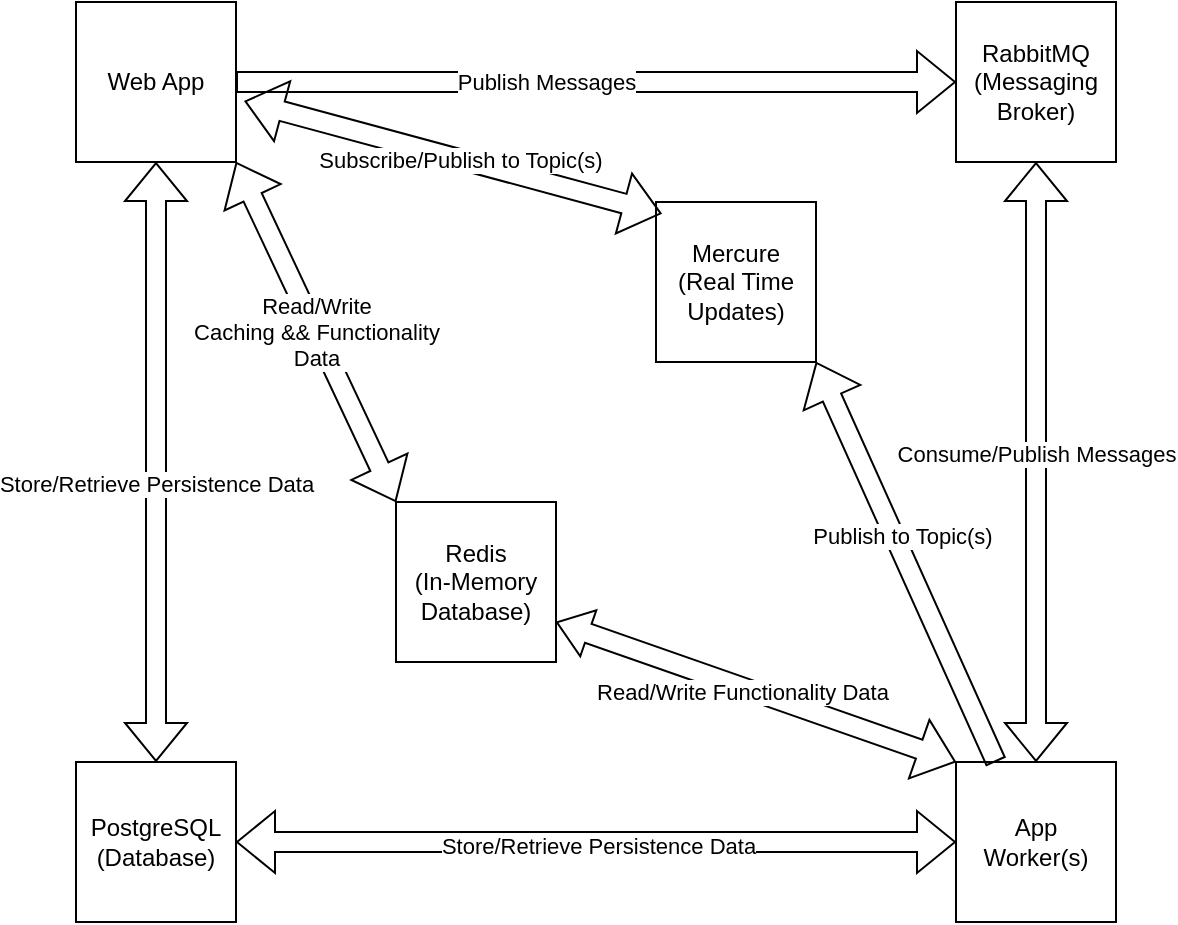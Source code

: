 <mxfile version="28.1.0">
  <diagram name="Page-1" id="72-gENLv2ap0hbtRHO9Z">
    <mxGraphModel dx="1075" dy="1073" grid="1" gridSize="10" guides="1" tooltips="1" connect="1" arrows="1" fold="1" page="1" pageScale="1" pageWidth="827" pageHeight="1169" math="0" shadow="0">
      <root>
        <mxCell id="0" />
        <mxCell id="1" parent="0" />
        <mxCell id="ZKaGQbQyh42Azg1I3jko-2" value="Redis&lt;br&gt;(In-Memory Database)" style="whiteSpace=wrap;html=1;aspect=fixed;" parent="1" vertex="1">
          <mxGeometry x="360" y="380" width="80" height="80" as="geometry" />
        </mxCell>
        <mxCell id="ZKaGQbQyh42Azg1I3jko-3" value="Web App" style="whiteSpace=wrap;html=1;aspect=fixed;" parent="1" vertex="1">
          <mxGeometry x="200" y="130" width="80" height="80" as="geometry" />
        </mxCell>
        <mxCell id="ZKaGQbQyh42Azg1I3jko-4" value="RabbitMQ (Messaging Broker)" style="whiteSpace=wrap;html=1;aspect=fixed;" parent="1" vertex="1">
          <mxGeometry x="640" y="130" width="80" height="80" as="geometry" />
        </mxCell>
        <mxCell id="ZKaGQbQyh42Azg1I3jko-5" value="App &lt;br&gt;Worker(s)" style="whiteSpace=wrap;html=1;aspect=fixed;" parent="1" vertex="1">
          <mxGeometry x="640" y="510" width="80" height="80" as="geometry" />
        </mxCell>
        <mxCell id="ZKaGQbQyh42Azg1I3jko-6" value="PostgreSQL&lt;br&gt;(Database)" style="whiteSpace=wrap;html=1;aspect=fixed;" parent="1" vertex="1">
          <mxGeometry x="200" y="510" width="80" height="80" as="geometry" />
        </mxCell>
        <mxCell id="ZKaGQbQyh42Azg1I3jko-10" value="" style="shape=flexArrow;endArrow=classic;startArrow=classic;html=1;rounded=0;entryX=0;entryY=0.5;entryDx=0;entryDy=0;exitX=1;exitY=0.5;exitDx=0;exitDy=0;" parent="1" source="ZKaGQbQyh42Azg1I3jko-6" target="ZKaGQbQyh42Azg1I3jko-5" edge="1">
          <mxGeometry width="100" height="100" relative="1" as="geometry">
            <mxPoint x="370" y="540" as="sourcePoint" />
            <mxPoint x="470" y="440" as="targetPoint" />
          </mxGeometry>
        </mxCell>
        <mxCell id="m3ZiLzV3wZhZi20ed--d-10" value="Store/Retrieve Persistence Data" style="edgeLabel;html=1;align=center;verticalAlign=middle;resizable=0;points=[];" parent="ZKaGQbQyh42Azg1I3jko-10" vertex="1" connectable="0">
          <mxGeometry x="0.002" y="-2" relative="1" as="geometry">
            <mxPoint as="offset" />
          </mxGeometry>
        </mxCell>
        <mxCell id="ZKaGQbQyh42Azg1I3jko-12" value="Read/Write &lt;br&gt;Caching &amp;amp;&amp;amp; Functionality&lt;br&gt;Data" style="shape=flexArrow;endArrow=classic;startArrow=classic;html=1;rounded=0;exitX=0;exitY=0;exitDx=0;exitDy=0;entryX=1;entryY=1;entryDx=0;entryDy=0;" parent="1" source="ZKaGQbQyh42Azg1I3jko-2" target="ZKaGQbQyh42Azg1I3jko-3" edge="1">
          <mxGeometry width="100" height="100" relative="1" as="geometry">
            <mxPoint x="370" y="540" as="sourcePoint" />
            <mxPoint x="470" y="440" as="targetPoint" />
          </mxGeometry>
        </mxCell>
        <mxCell id="ZKaGQbQyh42Azg1I3jko-13" value="" style="shape=flexArrow;endArrow=classic;html=1;rounded=0;exitX=1;exitY=0.5;exitDx=0;exitDy=0;entryX=0;entryY=0.5;entryDx=0;entryDy=0;" parent="1" source="ZKaGQbQyh42Azg1I3jko-3" target="ZKaGQbQyh42Azg1I3jko-4" edge="1">
          <mxGeometry width="50" height="50" relative="1" as="geometry">
            <mxPoint x="390" y="510" as="sourcePoint" />
            <mxPoint x="440" y="460" as="targetPoint" />
          </mxGeometry>
        </mxCell>
        <mxCell id="m3ZiLzV3wZhZi20ed--d-2" value="Publish Messages" style="edgeLabel;html=1;align=center;verticalAlign=middle;resizable=0;points=[];" parent="ZKaGQbQyh42Azg1I3jko-13" vertex="1" connectable="0">
          <mxGeometry x="-0.143" relative="1" as="geometry">
            <mxPoint as="offset" />
          </mxGeometry>
        </mxCell>
        <mxCell id="ZKaGQbQyh42Azg1I3jko-15" value="" style="shape=flexArrow;endArrow=classic;startArrow=classic;html=1;rounded=0;exitX=0.5;exitY=1;exitDx=0;exitDy=0;entryX=0.5;entryY=0;entryDx=0;entryDy=0;" parent="1" source="ZKaGQbQyh42Azg1I3jko-3" target="ZKaGQbQyh42Azg1I3jko-6" edge="1">
          <mxGeometry width="100" height="100" relative="1" as="geometry">
            <mxPoint x="350" y="610" as="sourcePoint" />
            <mxPoint x="450" y="510" as="targetPoint" />
          </mxGeometry>
        </mxCell>
        <mxCell id="ZKaGQbQyh42Azg1I3jko-16" value="&lt;div&gt;&lt;br&gt;&lt;/div&gt;&lt;div&gt;&lt;br&gt;&lt;/div&gt;" style="edgeLabel;html=1;align=center;verticalAlign=middle;resizable=0;points=[];" parent="ZKaGQbQyh42Azg1I3jko-15" vertex="1" connectable="0">
          <mxGeometry x="-0.04" y="1" relative="1" as="geometry">
            <mxPoint as="offset" />
          </mxGeometry>
        </mxCell>
        <mxCell id="m3ZiLzV3wZhZi20ed--d-9" value="Store/Retrieve Persistence Data" style="edgeLabel;html=1;align=center;verticalAlign=middle;resizable=0;points=[];" parent="ZKaGQbQyh42Azg1I3jko-15" vertex="1" connectable="0">
          <mxGeometry x="0.069" relative="1" as="geometry">
            <mxPoint as="offset" />
          </mxGeometry>
        </mxCell>
        <mxCell id="n9MuGUFLYRlxBkoFnCAe-1" value="Mercure &lt;br&gt;(Real Time Updates)" style="whiteSpace=wrap;html=1;aspect=fixed;" parent="1" vertex="1">
          <mxGeometry x="490" y="230" width="80" height="80" as="geometry" />
        </mxCell>
        <mxCell id="n9MuGUFLYRlxBkoFnCAe-2" value="" style="shape=flexArrow;endArrow=classic;startArrow=classic;html=1;rounded=0;exitX=1.053;exitY=0.619;exitDx=0;exitDy=0;exitPerimeter=0;entryX=0.035;entryY=0.073;entryDx=0;entryDy=0;entryPerimeter=0;" parent="1" source="ZKaGQbQyh42Azg1I3jko-3" target="n9MuGUFLYRlxBkoFnCAe-1" edge="1">
          <mxGeometry width="100" height="100" relative="1" as="geometry">
            <mxPoint x="320" y="420" as="sourcePoint" />
            <mxPoint x="420" y="320" as="targetPoint" />
          </mxGeometry>
        </mxCell>
        <mxCell id="m3ZiLzV3wZhZi20ed--d-6" value="Subscribe/Publish to Topic(s)" style="edgeLabel;html=1;align=center;verticalAlign=middle;resizable=0;points=[];" parent="n9MuGUFLYRlxBkoFnCAe-2" vertex="1" connectable="0">
          <mxGeometry x="0.029" relative="1" as="geometry">
            <mxPoint as="offset" />
          </mxGeometry>
        </mxCell>
        <mxCell id="n9MuGUFLYRlxBkoFnCAe-3" value="" style="shape=flexArrow;endArrow=classic;startArrow=classic;html=1;rounded=0;exitX=1;exitY=0.75;exitDx=0;exitDy=0;entryX=0;entryY=0;entryDx=0;entryDy=0;startWidth=13.333;startSize=5.2;" parent="1" source="ZKaGQbQyh42Azg1I3jko-2" target="ZKaGQbQyh42Azg1I3jko-5" edge="1">
          <mxGeometry width="100" height="100" relative="1" as="geometry">
            <mxPoint x="320" y="420" as="sourcePoint" />
            <mxPoint x="420" y="320" as="targetPoint" />
            <Array as="points" />
          </mxGeometry>
        </mxCell>
        <mxCell id="m3ZiLzV3wZhZi20ed--d-7" value="Read/Write Functionality Data" style="edgeLabel;html=1;align=center;verticalAlign=middle;resizable=0;points=[];" parent="n9MuGUFLYRlxBkoFnCAe-3" vertex="1" connectable="0">
          <mxGeometry x="-0.066" y="-2" relative="1" as="geometry">
            <mxPoint as="offset" />
          </mxGeometry>
        </mxCell>
        <mxCell id="m3ZiLzV3wZhZi20ed--d-1" value="" style="shape=flexArrow;endArrow=classic;startArrow=classic;html=1;rounded=0;exitX=0.5;exitY=0;exitDx=0;exitDy=0;" parent="1" source="ZKaGQbQyh42Azg1I3jko-5" edge="1">
          <mxGeometry width="100" height="100" relative="1" as="geometry">
            <mxPoint x="350" y="350" as="sourcePoint" />
            <mxPoint x="680" y="210" as="targetPoint" />
          </mxGeometry>
        </mxCell>
        <mxCell id="m3ZiLzV3wZhZi20ed--d-3" value="Consume/Publish Messages" style="edgeLabel;html=1;align=center;verticalAlign=middle;resizable=0;points=[];" parent="m3ZiLzV3wZhZi20ed--d-1" vertex="1" connectable="0">
          <mxGeometry x="0.027" relative="1" as="geometry">
            <mxPoint as="offset" />
          </mxGeometry>
        </mxCell>
        <mxCell id="m3ZiLzV3wZhZi20ed--d-4" value="" style="shape=flexArrow;endArrow=classic;html=1;rounded=0;entryX=1;entryY=1;entryDx=0;entryDy=0;exitX=0.25;exitY=0;exitDx=0;exitDy=0;" parent="1" source="ZKaGQbQyh42Azg1I3jko-5" target="n9MuGUFLYRlxBkoFnCAe-1" edge="1">
          <mxGeometry width="50" height="50" relative="1" as="geometry">
            <mxPoint x="370" y="330" as="sourcePoint" />
            <mxPoint x="420" y="280" as="targetPoint" />
          </mxGeometry>
        </mxCell>
        <mxCell id="m3ZiLzV3wZhZi20ed--d-5" value="Publish to Topic(s)" style="edgeLabel;html=1;align=center;verticalAlign=middle;resizable=0;points=[];" parent="m3ZiLzV3wZhZi20ed--d-4" vertex="1" connectable="0">
          <mxGeometry x="0.123" y="-3" relative="1" as="geometry">
            <mxPoint as="offset" />
          </mxGeometry>
        </mxCell>
      </root>
    </mxGraphModel>
  </diagram>
</mxfile>
